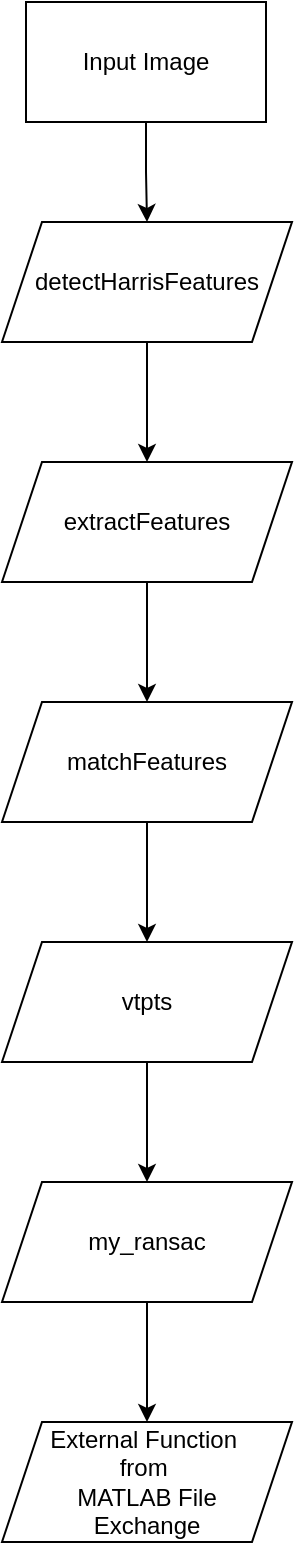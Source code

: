 <mxfile version="14.9.4" type="device"><diagram id="wG-FszoIVy0Jt4sdHlL5" name="Page-1"><mxGraphModel dx="1426" dy="801" grid="1" gridSize="10" guides="1" tooltips="1" connect="1" arrows="1" fold="1" page="1" pageScale="1" pageWidth="850" pageHeight="1100" math="0" shadow="0"><root><mxCell id="0"/><mxCell id="1" parent="0"/><mxCell id="6NGU00Sw_RFnLhygkQ8V-4" style="edgeStyle=orthogonalEdgeStyle;rounded=0;orthogonalLoop=1;jettySize=auto;html=1;entryX=0.5;entryY=0;entryDx=0;entryDy=0;" edge="1" parent="1" source="6NGU00Sw_RFnLhygkQ8V-1" target="6NGU00Sw_RFnLhygkQ8V-2"><mxGeometry relative="1" as="geometry"/></mxCell><mxCell id="6NGU00Sw_RFnLhygkQ8V-1" value="Input Image" style="rounded=0;whiteSpace=wrap;html=1;" vertex="1" parent="1"><mxGeometry x="365" y="50" width="120" height="60" as="geometry"/></mxCell><mxCell id="6NGU00Sw_RFnLhygkQ8V-6" style="edgeStyle=orthogonalEdgeStyle;rounded=0;orthogonalLoop=1;jettySize=auto;html=1;entryX=0.5;entryY=0;entryDx=0;entryDy=0;" edge="1" parent="1" source="6NGU00Sw_RFnLhygkQ8V-2" target="6NGU00Sw_RFnLhygkQ8V-5"><mxGeometry relative="1" as="geometry"/></mxCell><mxCell id="6NGU00Sw_RFnLhygkQ8V-2" value="detectHarrisFeatures" style="shape=parallelogram;perimeter=parallelogramPerimeter;whiteSpace=wrap;html=1;fixedSize=1;" vertex="1" parent="1"><mxGeometry x="353" y="160" width="145" height="60" as="geometry"/></mxCell><mxCell id="6NGU00Sw_RFnLhygkQ8V-8" style="edgeStyle=orthogonalEdgeStyle;rounded=0;orthogonalLoop=1;jettySize=auto;html=1;entryX=0.5;entryY=0;entryDx=0;entryDy=0;" edge="1" parent="1" source="6NGU00Sw_RFnLhygkQ8V-5" target="6NGU00Sw_RFnLhygkQ8V-7"><mxGeometry relative="1" as="geometry"/></mxCell><mxCell id="6NGU00Sw_RFnLhygkQ8V-5" value="extractFeatures" style="shape=parallelogram;perimeter=parallelogramPerimeter;whiteSpace=wrap;html=1;fixedSize=1;" vertex="1" parent="1"><mxGeometry x="353" y="280" width="145" height="60" as="geometry"/></mxCell><mxCell id="6NGU00Sw_RFnLhygkQ8V-10" style="edgeStyle=orthogonalEdgeStyle;rounded=0;orthogonalLoop=1;jettySize=auto;html=1;entryX=0.5;entryY=0;entryDx=0;entryDy=0;" edge="1" parent="1" source="6NGU00Sw_RFnLhygkQ8V-7" target="6NGU00Sw_RFnLhygkQ8V-9"><mxGeometry relative="1" as="geometry"/></mxCell><mxCell id="6NGU00Sw_RFnLhygkQ8V-7" value="matchFeatures&lt;span style=&quot;color: rgba(0 , 0 , 0 , 0) ; font-family: monospace ; font-size: 0px&quot;&gt;%3CmxGraphModel%3E%3Croot%3E%3CmxCell%20id%3D%220%22%2F%3E%3CmxCell%20id%3D%221%22%20parent%3D%220%22%2F%3E%3CmxCell%20id%3D%222%22%20value%3D%22detectHarrisFeatures%22%20style%3D%22shape%3Dparallelogram%3Bperimeter%3DparallelogramPerimeter%3BwhiteSpace%3Dwrap%3Bhtml%3D1%3BfixedSize%3D1%3B%22%20vertex%3D%221%22%20parent%3D%221%22%3E%3CmxGeometry%20x%3D%22353%22%20y%3D%22160%22%20width%3D%22145%22%20height%3D%2260%22%20as%3D%22geometry%22%2F%3E%3C%2FmxCell%3E%3C%2Froot%3E%3C%2FmxGraphModel%3E&lt;/span&gt;" style="shape=parallelogram;perimeter=parallelogramPerimeter;whiteSpace=wrap;html=1;fixedSize=1;" vertex="1" parent="1"><mxGeometry x="353" y="400" width="145" height="60" as="geometry"/></mxCell><mxCell id="6NGU00Sw_RFnLhygkQ8V-12" style="edgeStyle=orthogonalEdgeStyle;rounded=0;orthogonalLoop=1;jettySize=auto;html=1;entryX=0.5;entryY=0;entryDx=0;entryDy=0;" edge="1" parent="1" source="6NGU00Sw_RFnLhygkQ8V-9" target="6NGU00Sw_RFnLhygkQ8V-11"><mxGeometry relative="1" as="geometry"/></mxCell><mxCell id="6NGU00Sw_RFnLhygkQ8V-9" value="vtpts" style="shape=parallelogram;perimeter=parallelogramPerimeter;whiteSpace=wrap;html=1;fixedSize=1;" vertex="1" parent="1"><mxGeometry x="353" y="520" width="145" height="60" as="geometry"/></mxCell><mxCell id="6NGU00Sw_RFnLhygkQ8V-14" style="edgeStyle=orthogonalEdgeStyle;rounded=0;orthogonalLoop=1;jettySize=auto;html=1;entryX=0.5;entryY=0;entryDx=0;entryDy=0;" edge="1" parent="1" source="6NGU00Sw_RFnLhygkQ8V-11" target="6NGU00Sw_RFnLhygkQ8V-13"><mxGeometry relative="1" as="geometry"/></mxCell><mxCell id="6NGU00Sw_RFnLhygkQ8V-11" value="my_ransac" style="shape=parallelogram;perimeter=parallelogramPerimeter;whiteSpace=wrap;html=1;fixedSize=1;" vertex="1" parent="1"><mxGeometry x="353" y="640" width="145" height="60" as="geometry"/></mxCell><mxCell id="6NGU00Sw_RFnLhygkQ8V-13" value="External Function&amp;nbsp;&lt;br&gt;from&amp;nbsp;&lt;br&gt;MATLAB File &lt;br&gt;Exchange" style="shape=parallelogram;perimeter=parallelogramPerimeter;whiteSpace=wrap;html=1;fixedSize=1;" vertex="1" parent="1"><mxGeometry x="353" y="760" width="145" height="60" as="geometry"/></mxCell></root></mxGraphModel></diagram></mxfile>